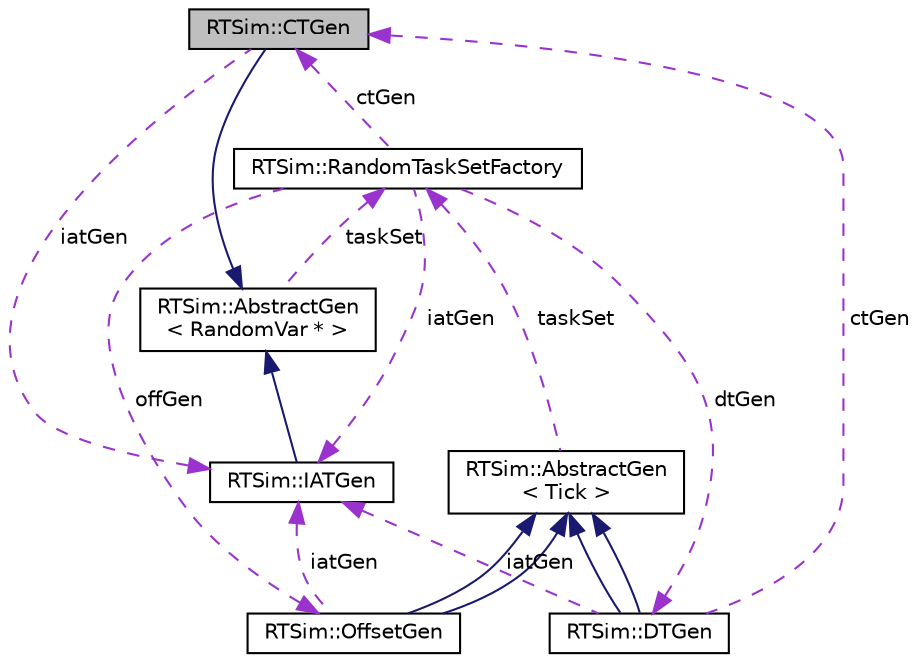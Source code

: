 digraph "RTSim::CTGen"
{
  edge [fontname="Helvetica",fontsize="10",labelfontname="Helvetica",labelfontsize="10"];
  node [fontname="Helvetica",fontsize="10",shape=record];
  Node1 [label="RTSim::CTGen",height=0.2,width=0.4,color="black", fillcolor="grey75", style="filled", fontcolor="black"];
  Node2 -> Node1 [dir="back",color="midnightblue",fontsize="10",style="solid",fontname="Helvetica"];
  Node2 [label="RTSim::AbstractGen\l\< RandomVar * \>",height=0.2,width=0.4,color="black", fillcolor="white", style="filled",URL="$df/da6/classRTSim_1_1AbstractGen.html"];
  Node3 -> Node2 [dir="back",color="darkorchid3",fontsize="10",style="dashed",label=" taskSet" ,fontname="Helvetica"];
  Node3 [label="RTSim::RandomTaskSetFactory",height=0.2,width=0.4,color="black", fillcolor="white", style="filled",URL="$dc/d61/classRTSim_1_1RandomTaskSetFactory.html"];
  Node4 -> Node3 [dir="back",color="darkorchid3",fontsize="10",style="dashed",label=" offGen" ,fontname="Helvetica"];
  Node4 [label="RTSim::OffsetGen",height=0.2,width=0.4,color="black", fillcolor="white", style="filled",URL="$d5/d62/classRTSim_1_1OffsetGen.html"];
  Node5 -> Node4 [dir="back",color="midnightblue",fontsize="10",style="solid",fontname="Helvetica"];
  Node5 [label="RTSim::AbstractGen\l\< Tick \>",height=0.2,width=0.4,color="black", fillcolor="white", style="filled",URL="$df/da6/classRTSim_1_1AbstractGen.html"];
  Node3 -> Node5 [dir="back",color="darkorchid3",fontsize="10",style="dashed",label=" taskSet" ,fontname="Helvetica"];
  Node5 -> Node4 [dir="back",color="midnightblue",fontsize="10",style="solid",fontname="Helvetica"];
  Node6 -> Node4 [dir="back",color="darkorchid3",fontsize="10",style="dashed",label=" iatGen" ,fontname="Helvetica"];
  Node6 [label="RTSim::IATGen",height=0.2,width=0.4,color="black", fillcolor="white", style="filled",URL="$d1/db1/classRTSim_1_1IATGen.html"];
  Node2 -> Node6 [dir="back",color="midnightblue",fontsize="10",style="solid",fontname="Helvetica"];
  Node7 -> Node3 [dir="back",color="darkorchid3",fontsize="10",style="dashed",label=" dtGen" ,fontname="Helvetica"];
  Node7 [label="RTSim::DTGen",height=0.2,width=0.4,color="black", fillcolor="white", style="filled",URL="$d9/df6/classRTSim_1_1DTGen.html"];
  Node5 -> Node7 [dir="back",color="midnightblue",fontsize="10",style="solid",fontname="Helvetica"];
  Node5 -> Node7 [dir="back",color="midnightblue",fontsize="10",style="solid",fontname="Helvetica"];
  Node1 -> Node7 [dir="back",color="darkorchid3",fontsize="10",style="dashed",label=" ctGen" ,fontname="Helvetica"];
  Node6 -> Node7 [dir="back",color="darkorchid3",fontsize="10",style="dashed",label=" iatGen" ,fontname="Helvetica"];
  Node1 -> Node3 [dir="back",color="darkorchid3",fontsize="10",style="dashed",label=" ctGen" ,fontname="Helvetica"];
  Node6 -> Node3 [dir="back",color="darkorchid3",fontsize="10",style="dashed",label=" iatGen" ,fontname="Helvetica"];
  Node6 -> Node1 [dir="back",color="darkorchid3",fontsize="10",style="dashed",label=" iatGen" ,fontname="Helvetica"];
}
